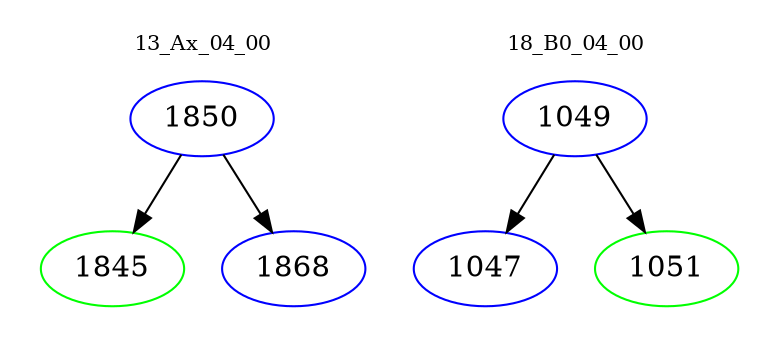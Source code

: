 digraph{
subgraph cluster_0 {
color = white
label = "13_Ax_04_00";
fontsize=10;
T0_1850 [label="1850", color="blue"]
T0_1850 -> T0_1845 [color="black"]
T0_1845 [label="1845", color="green"]
T0_1850 -> T0_1868 [color="black"]
T0_1868 [label="1868", color="blue"]
}
subgraph cluster_1 {
color = white
label = "18_B0_04_00";
fontsize=10;
T1_1049 [label="1049", color="blue"]
T1_1049 -> T1_1047 [color="black"]
T1_1047 [label="1047", color="blue"]
T1_1049 -> T1_1051 [color="black"]
T1_1051 [label="1051", color="green"]
}
}
